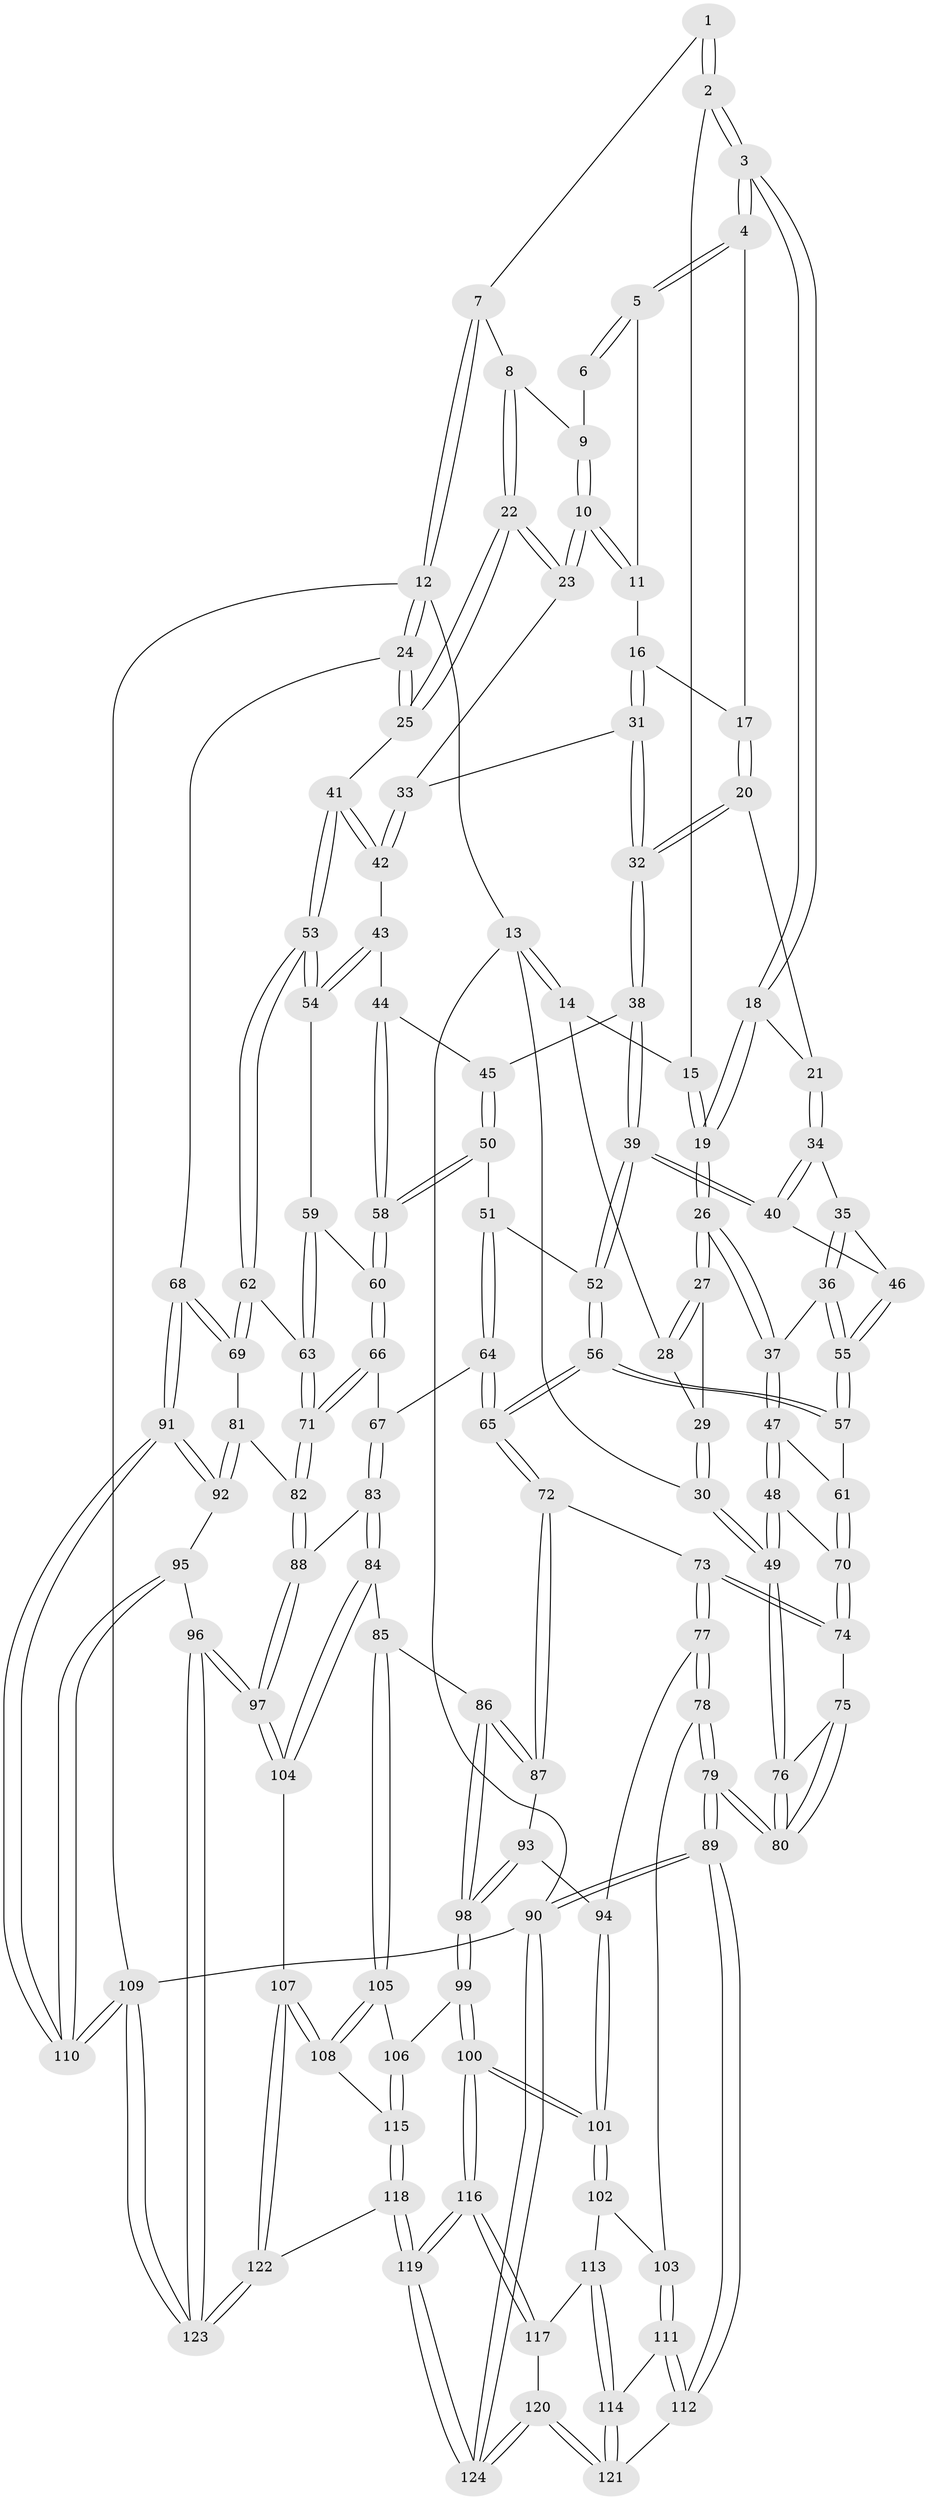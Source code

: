 // coarse degree distribution, {3: 0.2653061224489796, 7: 0.02040816326530612, 2: 0.02040816326530612, 5: 0.2857142857142857, 4: 0.24489795918367346, 6: 0.12244897959183673, 8: 0.04081632653061224}
// Generated by graph-tools (version 1.1) at 2025/06/03/04/25 22:06:27]
// undirected, 124 vertices, 307 edges
graph export_dot {
graph [start="1"]
  node [color=gray90,style=filled];
  1 [pos="+0.6120126655994309+0"];
  2 [pos="+0.3194213212965112+0"];
  3 [pos="+0.39320207389898115+0.0970030408897948"];
  4 [pos="+0.5795866818674298+0.038790097021964454"];
  5 [pos="+0.6059974247021401+0"];
  6 [pos="+0.6102788463686702+0"];
  7 [pos="+0.9097847034391623+0"];
  8 [pos="+0.8451337523762898+0.017645628958773717"];
  9 [pos="+0.7114811536520281+0.025579104647780324"];
  10 [pos="+0.7759784875530896+0.1442240242681964"];
  11 [pos="+0.6700204743882742+0.06105654079661975"];
  12 [pos="+1+0"];
  13 [pos="+0+0"];
  14 [pos="+0+0"];
  15 [pos="+0.09353457903015557+0"];
  16 [pos="+0.6122916104063812+0.14661647855652646"];
  17 [pos="+0.5799080718180812+0.08693184574650067"];
  18 [pos="+0.39195344953395506+0.11248845928287561"];
  19 [pos="+0.24817266567358906+0.1708982290288472"];
  20 [pos="+0.5011443295704154+0.15203134656861392"];
  21 [pos="+0.4115391912533535+0.14280223979190965"];
  22 [pos="+0.8244655251971517+0.1478010728979568"];
  23 [pos="+0.7870724041396875+0.1535086603684739"];
  24 [pos="+1+0.24569869874002195"];
  25 [pos="+0.9440549389347664+0.25512902607091753"];
  26 [pos="+0.1927146230027954+0.23618963521244477"];
  27 [pos="+0.17187121702964642+0.22636298242171599"];
  28 [pos="+0.06652461120507681+0.011067972419860933"];
  29 [pos="+0.0485179335733793+0.23669024227172855"];
  30 [pos="+0+0.3186118205975286"];
  31 [pos="+0.6338080225081953+0.205501447956092"];
  32 [pos="+0.6097139605331364+0.22294930761794368"];
  33 [pos="+0.7135559468757291+0.19555806608679654"];
  34 [pos="+0.4167434539733052+0.19786042214572963"];
  35 [pos="+0.33634357614799637+0.2805692167470247"];
  36 [pos="+0.2485173545968785+0.31421727580027986"];
  37 [pos="+0.21990415933067764+0.31504669366285276"];
  38 [pos="+0.564931320848647+0.3040587837333723"];
  39 [pos="+0.5372829192604414+0.3123505668974632"];
  40 [pos="+0.4865665197479691+0.30306884470614676"];
  41 [pos="+0.883371548512687+0.34580555737330965"];
  42 [pos="+0.7161301400178547+0.34686609107756344"];
  43 [pos="+0.7138213089022063+0.3488581120420344"];
  44 [pos="+0.6310650980525425+0.35307416614778064"];
  45 [pos="+0.5728566405529749+0.3109707481543692"];
  46 [pos="+0.430629507203406+0.34801632827382833"];
  47 [pos="+0.21690012474000187+0.3236154625763768"];
  48 [pos="+0+0.3692707593415611"];
  49 [pos="+0+0.35885719262842397"];
  50 [pos="+0.5850038525277254+0.4362725163487432"];
  51 [pos="+0.5479095467128428+0.43650265457788545"];
  52 [pos="+0.5239849845821282+0.41904967407385824"];
  53 [pos="+0.8683115096299556+0.41689837447569894"];
  54 [pos="+0.7178103108748076+0.3946701402348923"];
  55 [pos="+0.4038562938901445+0.3906971548885997"];
  56 [pos="+0.4182491841618595+0.5032019892246714"];
  57 [pos="+0.4025134205118643+0.45260085825196134"];
  58 [pos="+0.6384931646249999+0.45519718711516"];
  59 [pos="+0.7176149237504826+0.4243112454294138"];
  60 [pos="+0.6418393108167196+0.461332200827559"];
  61 [pos="+0.21209842510110635+0.3873014871943827"];
  62 [pos="+0.8666016189320509+0.42657512868814673"];
  63 [pos="+0.803542616761753+0.4885647135292471"];
  64 [pos="+0.5655890870064219+0.5343016004293181"];
  65 [pos="+0.41537658898051283+0.5420605562133685"];
  66 [pos="+0.640501733439867+0.4868649658455151"];
  67 [pos="+0.6012102842309+0.5429271806458663"];
  68 [pos="+1+0.572375259149459"];
  69 [pos="+1+0.5580138725932484"];
  70 [pos="+0.1928364763632478+0.4443725072937025"];
  71 [pos="+0.7872072593184394+0.5309270501555572"];
  72 [pos="+0.4072312676076066+0.5543565837686999"];
  73 [pos="+0.21394792016442415+0.5497318310681467"];
  74 [pos="+0.1927947835240507+0.4459129589310707"];
  75 [pos="+0.18549652031119682+0.4475837778700292"];
  76 [pos="+0+0.5117161597548109"];
  77 [pos="+0.17598696658102547+0.6035818020766504"];
  78 [pos="+0.06381841444906859+0.6876997738999623"];
  79 [pos="+0+0.6322901670815474"];
  80 [pos="+0+0.6174506374140888"];
  81 [pos="+0.9073631941608067+0.6116970299647061"];
  82 [pos="+0.7886758795760841+0.597263340840251"];
  83 [pos="+0.6317547448605436+0.6153859329272484"];
  84 [pos="+0.5917876775579429+0.6688345831706006"];
  85 [pos="+0.48643345968286145+0.6897506251886318"];
  86 [pos="+0.47947515425132387+0.683874024380542"];
  87 [pos="+0.4082781348082186+0.5593763457867776"];
  88 [pos="+0.7632630255581719+0.6304366816464732"];
  89 [pos="+0+1"];
  90 [pos="+0+1"];
  91 [pos="+1+0.700629208780441"];
  92 [pos="+0.9274560718933005+0.7679238330221655"];
  93 [pos="+0.3396763518476469+0.6787470312230186"];
  94 [pos="+0.2777731286426172+0.6842958980136101"];
  95 [pos="+0.862378429738646+0.8182411093577829"];
  96 [pos="+0.8036586485319388+0.8536556232621632"];
  97 [pos="+0.7851782828803008+0.8415189562896206"];
  98 [pos="+0.3555512370415945+0.7447371252804698"];
  99 [pos="+0.3116673605615183+0.8408393591552896"];
  100 [pos="+0.3013358265050047+0.8456856445395381"];
  101 [pos="+0.29954191175830885+0.8446410868285573"];
  102 [pos="+0.18511155686961664+0.8085125038155023"];
  103 [pos="+0.08936485985744624+0.7278597508732344"];
  104 [pos="+0.6749923555294849+0.8419084968289571"];
  105 [pos="+0.4885318448753643+0.7383865664948592"];
  106 [pos="+0.4045883096078619+0.8402719339200799"];
  107 [pos="+0.6170847526509299+0.8672442441922018"];
  108 [pos="+0.5955813893500753+0.8652490038691112"];
  109 [pos="+1+1"];
  110 [pos="+1+1"];
  111 [pos="+0.05918792271925387+0.8866521709619367"];
  112 [pos="+0+0.9331487093104885"];
  113 [pos="+0.14297426412920688+0.9208535283815258"];
  114 [pos="+0.10590166423514519+0.9443290379234778"];
  115 [pos="+0.49546257703032887+0.9048115434140358"];
  116 [pos="+0.2988999663970215+0.997328295824326"];
  117 [pos="+0.18164573730924893+0.9498411464929034"];
  118 [pos="+0.3893929732043569+1"];
  119 [pos="+0.34189237629809355+1"];
  120 [pos="+0.10181529041401906+1"];
  121 [pos="+0.09672586829288872+0.9762595823849165"];
  122 [pos="+0.5907586304305371+1"];
  123 [pos="+0.9839336615467789+1"];
  124 [pos="+0.10257192548480525+1"];
  1 -- 2;
  1 -- 2;
  1 -- 7;
  2 -- 3;
  2 -- 3;
  2 -- 15;
  3 -- 4;
  3 -- 4;
  3 -- 18;
  3 -- 18;
  4 -- 5;
  4 -- 5;
  4 -- 17;
  5 -- 6;
  5 -- 6;
  5 -- 11;
  6 -- 9;
  7 -- 8;
  7 -- 12;
  7 -- 12;
  8 -- 9;
  8 -- 22;
  8 -- 22;
  9 -- 10;
  9 -- 10;
  10 -- 11;
  10 -- 11;
  10 -- 23;
  10 -- 23;
  11 -- 16;
  12 -- 13;
  12 -- 24;
  12 -- 24;
  12 -- 109;
  13 -- 14;
  13 -- 14;
  13 -- 30;
  13 -- 90;
  14 -- 15;
  14 -- 28;
  15 -- 19;
  15 -- 19;
  16 -- 17;
  16 -- 31;
  16 -- 31;
  17 -- 20;
  17 -- 20;
  18 -- 19;
  18 -- 19;
  18 -- 21;
  19 -- 26;
  19 -- 26;
  20 -- 21;
  20 -- 32;
  20 -- 32;
  21 -- 34;
  21 -- 34;
  22 -- 23;
  22 -- 23;
  22 -- 25;
  22 -- 25;
  23 -- 33;
  24 -- 25;
  24 -- 25;
  24 -- 68;
  25 -- 41;
  26 -- 27;
  26 -- 27;
  26 -- 37;
  26 -- 37;
  27 -- 28;
  27 -- 28;
  27 -- 29;
  28 -- 29;
  29 -- 30;
  29 -- 30;
  30 -- 49;
  30 -- 49;
  31 -- 32;
  31 -- 32;
  31 -- 33;
  32 -- 38;
  32 -- 38;
  33 -- 42;
  33 -- 42;
  34 -- 35;
  34 -- 40;
  34 -- 40;
  35 -- 36;
  35 -- 36;
  35 -- 46;
  36 -- 37;
  36 -- 55;
  36 -- 55;
  37 -- 47;
  37 -- 47;
  38 -- 39;
  38 -- 39;
  38 -- 45;
  39 -- 40;
  39 -- 40;
  39 -- 52;
  39 -- 52;
  40 -- 46;
  41 -- 42;
  41 -- 42;
  41 -- 53;
  41 -- 53;
  42 -- 43;
  43 -- 44;
  43 -- 54;
  43 -- 54;
  44 -- 45;
  44 -- 58;
  44 -- 58;
  45 -- 50;
  45 -- 50;
  46 -- 55;
  46 -- 55;
  47 -- 48;
  47 -- 48;
  47 -- 61;
  48 -- 49;
  48 -- 49;
  48 -- 70;
  49 -- 76;
  49 -- 76;
  50 -- 51;
  50 -- 58;
  50 -- 58;
  51 -- 52;
  51 -- 64;
  51 -- 64;
  52 -- 56;
  52 -- 56;
  53 -- 54;
  53 -- 54;
  53 -- 62;
  53 -- 62;
  54 -- 59;
  55 -- 57;
  55 -- 57;
  56 -- 57;
  56 -- 57;
  56 -- 65;
  56 -- 65;
  57 -- 61;
  58 -- 60;
  58 -- 60;
  59 -- 60;
  59 -- 63;
  59 -- 63;
  60 -- 66;
  60 -- 66;
  61 -- 70;
  61 -- 70;
  62 -- 63;
  62 -- 69;
  62 -- 69;
  63 -- 71;
  63 -- 71;
  64 -- 65;
  64 -- 65;
  64 -- 67;
  65 -- 72;
  65 -- 72;
  66 -- 67;
  66 -- 71;
  66 -- 71;
  67 -- 83;
  67 -- 83;
  68 -- 69;
  68 -- 69;
  68 -- 91;
  68 -- 91;
  69 -- 81;
  70 -- 74;
  70 -- 74;
  71 -- 82;
  71 -- 82;
  72 -- 73;
  72 -- 87;
  72 -- 87;
  73 -- 74;
  73 -- 74;
  73 -- 77;
  73 -- 77;
  74 -- 75;
  75 -- 76;
  75 -- 80;
  75 -- 80;
  76 -- 80;
  76 -- 80;
  77 -- 78;
  77 -- 78;
  77 -- 94;
  78 -- 79;
  78 -- 79;
  78 -- 103;
  79 -- 80;
  79 -- 80;
  79 -- 89;
  79 -- 89;
  81 -- 82;
  81 -- 92;
  81 -- 92;
  82 -- 88;
  82 -- 88;
  83 -- 84;
  83 -- 84;
  83 -- 88;
  84 -- 85;
  84 -- 104;
  84 -- 104;
  85 -- 86;
  85 -- 105;
  85 -- 105;
  86 -- 87;
  86 -- 87;
  86 -- 98;
  86 -- 98;
  87 -- 93;
  88 -- 97;
  88 -- 97;
  89 -- 90;
  89 -- 90;
  89 -- 112;
  89 -- 112;
  90 -- 124;
  90 -- 124;
  90 -- 109;
  91 -- 92;
  91 -- 92;
  91 -- 110;
  91 -- 110;
  92 -- 95;
  93 -- 94;
  93 -- 98;
  93 -- 98;
  94 -- 101;
  94 -- 101;
  95 -- 96;
  95 -- 110;
  95 -- 110;
  96 -- 97;
  96 -- 97;
  96 -- 123;
  96 -- 123;
  97 -- 104;
  97 -- 104;
  98 -- 99;
  98 -- 99;
  99 -- 100;
  99 -- 100;
  99 -- 106;
  100 -- 101;
  100 -- 101;
  100 -- 116;
  100 -- 116;
  101 -- 102;
  101 -- 102;
  102 -- 103;
  102 -- 113;
  103 -- 111;
  103 -- 111;
  104 -- 107;
  105 -- 106;
  105 -- 108;
  105 -- 108;
  106 -- 115;
  106 -- 115;
  107 -- 108;
  107 -- 108;
  107 -- 122;
  107 -- 122;
  108 -- 115;
  109 -- 110;
  109 -- 110;
  109 -- 123;
  109 -- 123;
  111 -- 112;
  111 -- 112;
  111 -- 114;
  112 -- 121;
  113 -- 114;
  113 -- 114;
  113 -- 117;
  114 -- 121;
  114 -- 121;
  115 -- 118;
  115 -- 118;
  116 -- 117;
  116 -- 117;
  116 -- 119;
  116 -- 119;
  117 -- 120;
  118 -- 119;
  118 -- 119;
  118 -- 122;
  119 -- 124;
  119 -- 124;
  120 -- 121;
  120 -- 121;
  120 -- 124;
  120 -- 124;
  122 -- 123;
  122 -- 123;
}

